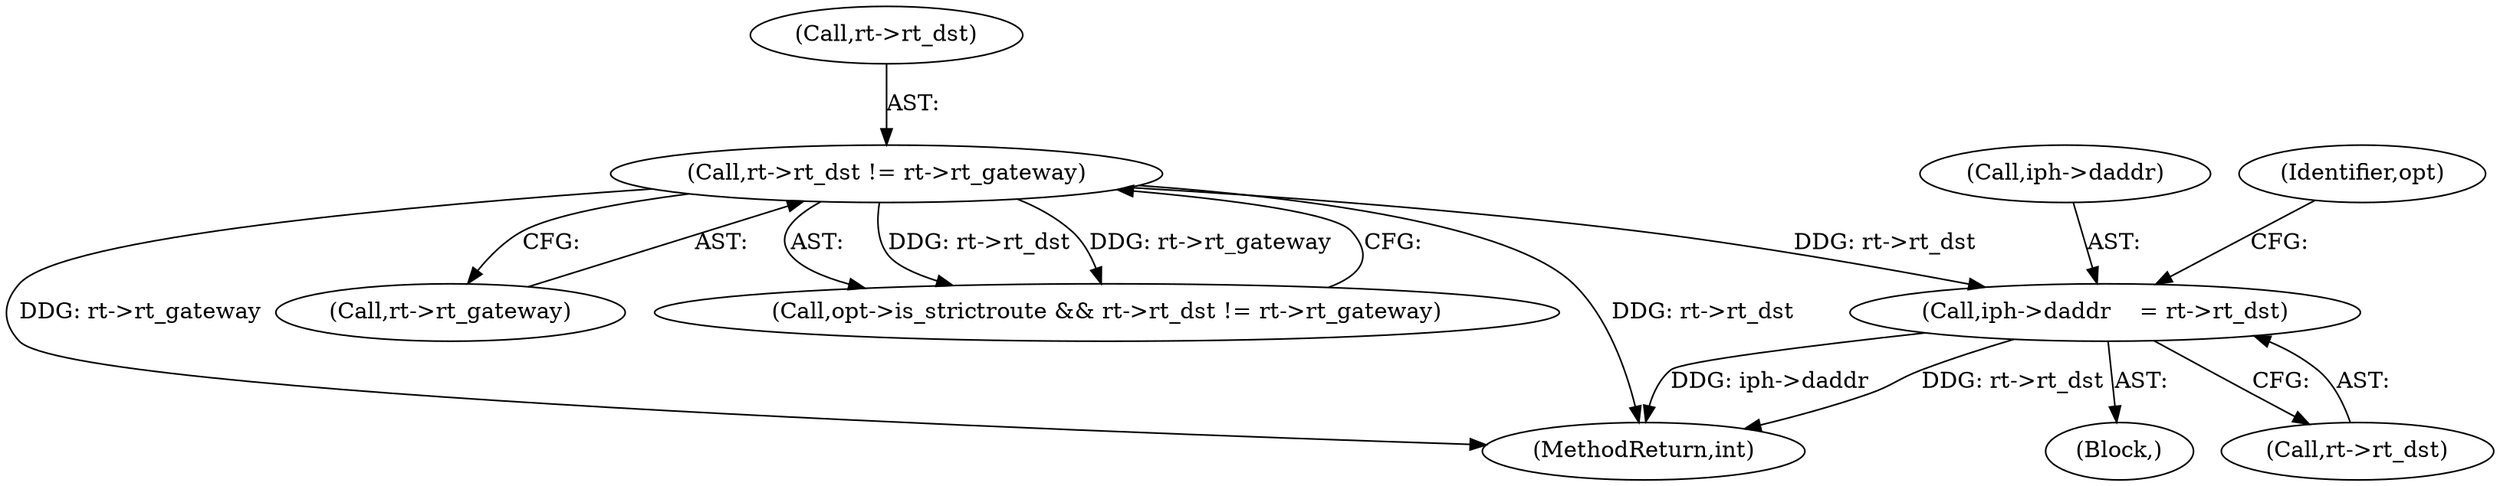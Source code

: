 digraph "0_linux_f6d8bd051c391c1c0458a30b2a7abcd939329259_22@pointer" {
"1000308" [label="(Call,iph->daddr    = rt->rt_dst)"];
"1000216" [label="(Call,rt->rt_dst != rt->rt_gateway)"];
"1000312" [label="(Call,rt->rt_dst)"];
"1000217" [label="(Call,rt->rt_dst)"];
"1000309" [label="(Call,iph->daddr)"];
"1000308" [label="(Call,iph->daddr    = rt->rt_dst)"];
"1000371" [label="(MethodReturn,int)"];
"1000220" [label="(Call,rt->rt_gateway)"];
"1000317" [label="(Identifier,opt)"];
"1000216" [label="(Call,rt->rt_dst != rt->rt_gateway)"];
"1000108" [label="(Block,)"];
"1000212" [label="(Call,opt->is_strictroute && rt->rt_dst != rt->rt_gateway)"];
"1000308" -> "1000108"  [label="AST: "];
"1000308" -> "1000312"  [label="CFG: "];
"1000309" -> "1000308"  [label="AST: "];
"1000312" -> "1000308"  [label="AST: "];
"1000317" -> "1000308"  [label="CFG: "];
"1000308" -> "1000371"  [label="DDG: iph->daddr"];
"1000308" -> "1000371"  [label="DDG: rt->rt_dst"];
"1000216" -> "1000308"  [label="DDG: rt->rt_dst"];
"1000216" -> "1000212"  [label="AST: "];
"1000216" -> "1000220"  [label="CFG: "];
"1000217" -> "1000216"  [label="AST: "];
"1000220" -> "1000216"  [label="AST: "];
"1000212" -> "1000216"  [label="CFG: "];
"1000216" -> "1000371"  [label="DDG: rt->rt_dst"];
"1000216" -> "1000371"  [label="DDG: rt->rt_gateway"];
"1000216" -> "1000212"  [label="DDG: rt->rt_dst"];
"1000216" -> "1000212"  [label="DDG: rt->rt_gateway"];
}
